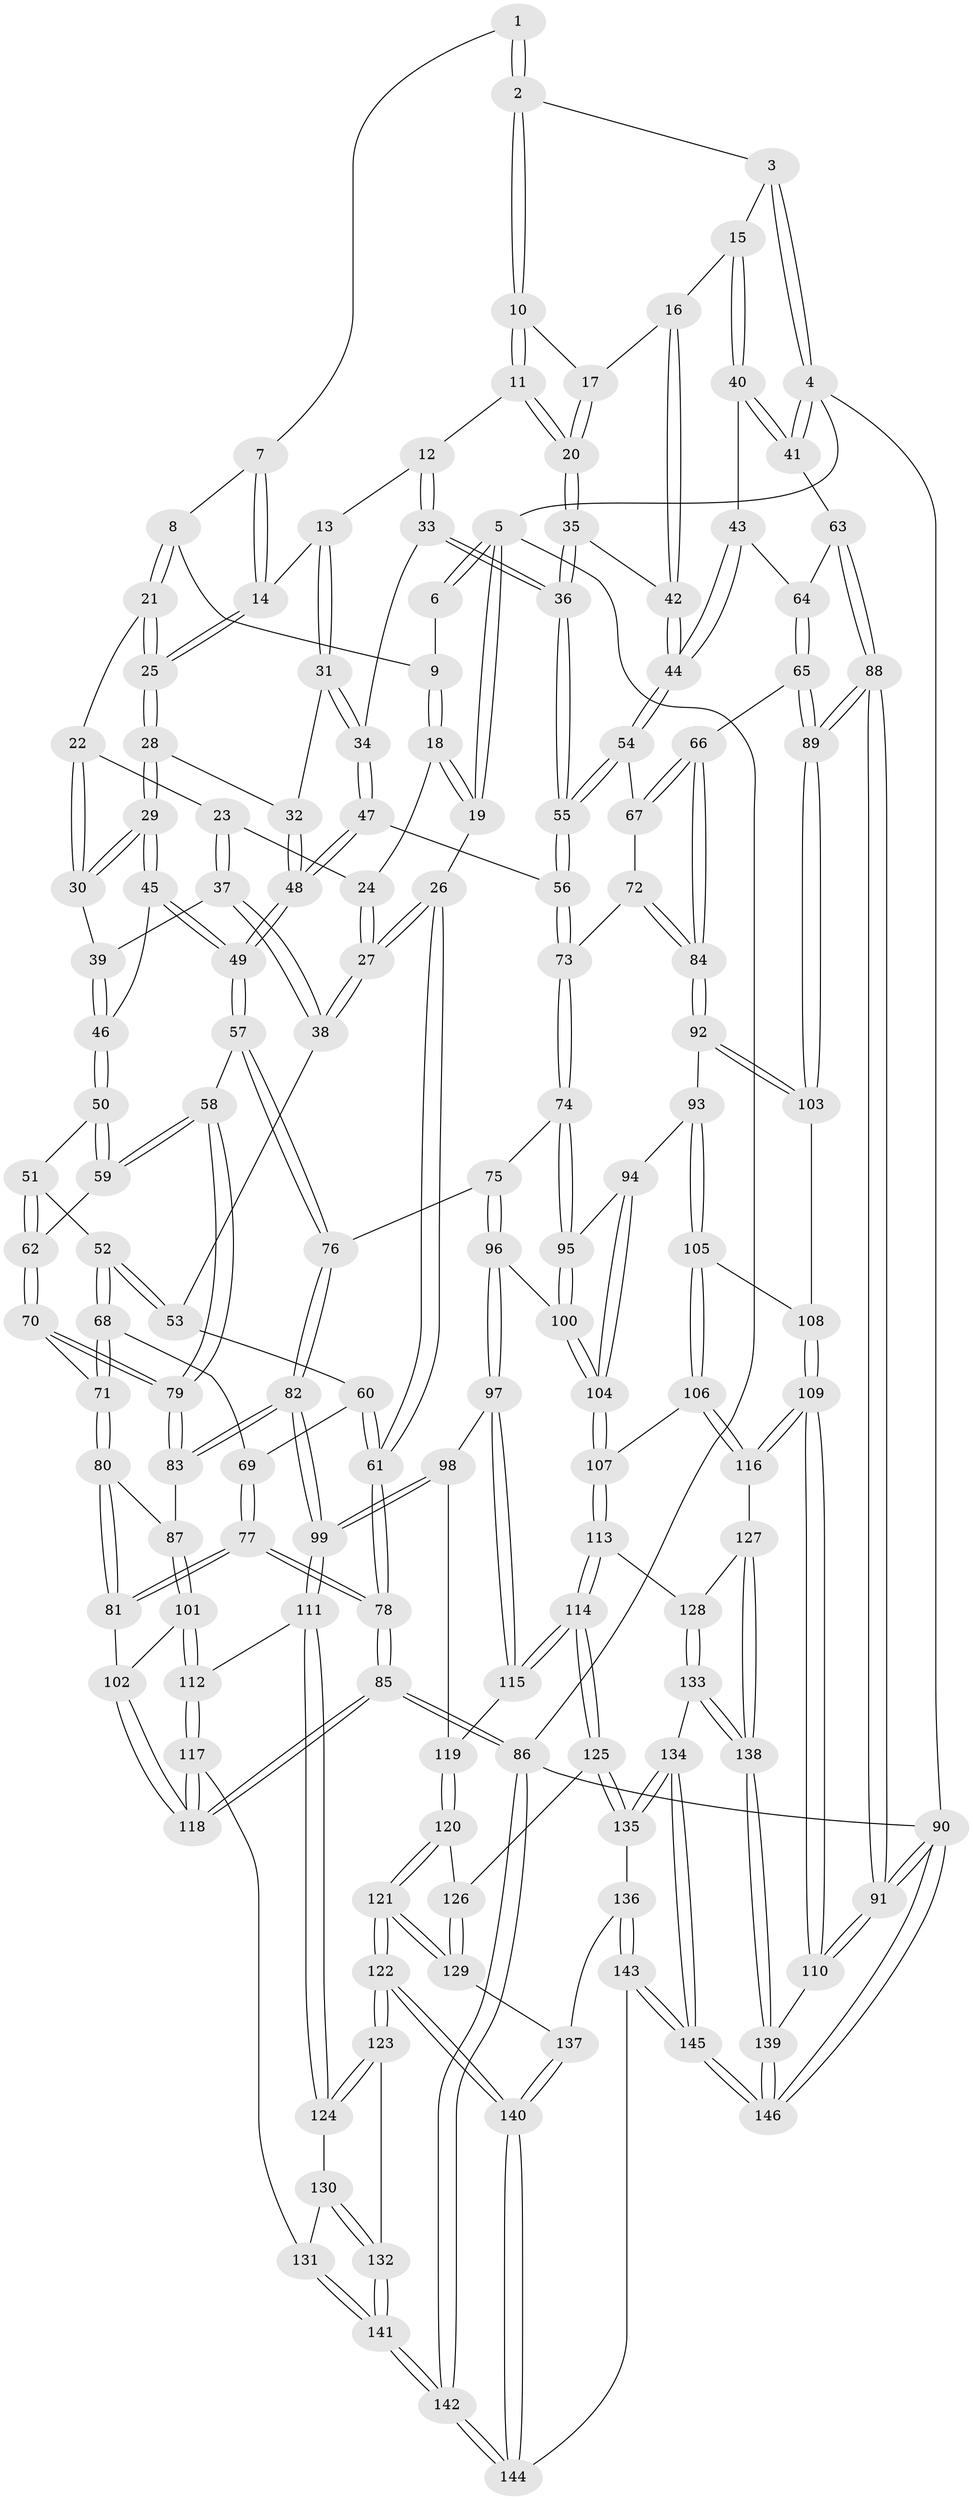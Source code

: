// Generated by graph-tools (version 1.1) at 2025/27/03/15/25 16:27:56]
// undirected, 146 vertices, 362 edges
graph export_dot {
graph [start="1"]
  node [color=gray90,style=filled];
  1 [pos="+0.520987720116155+0"];
  2 [pos="+0.6363929982097614+0"];
  3 [pos="+0.6559965730521802+0"];
  4 [pos="+1+0"];
  5 [pos="+0+0"];
  6 [pos="+0.17722195237030414+0"];
  7 [pos="+0.4885436540685848+0"];
  8 [pos="+0.3633021085424192+0.08207433614979896"];
  9 [pos="+0.1952858951363339+0.013120939609395685"];
  10 [pos="+0.641809154108226+0"];
  11 [pos="+0.5952470929766003+0.13967295095063811"];
  12 [pos="+0.5711242149712683+0.15460353182463477"];
  13 [pos="+0.5211773638237582+0.14780090239739796"];
  14 [pos="+0.493361864103646+0.12542716237242454"];
  15 [pos="+0.8600359384019258+0.12440118956225563"];
  16 [pos="+0.8330260692737692+0.14654859314851554"];
  17 [pos="+0.7193047735061613+0.11423841809574677"];
  18 [pos="+0.1712572156933617+0.07356852973912692"];
  19 [pos="+0+0"];
  20 [pos="+0.674623115123119+0.18775056826231667"];
  21 [pos="+0.36585345379935363+0.118316431506853"];
  22 [pos="+0.2900473337383723+0.1463653964526027"];
  23 [pos="+0.18244997655774953+0.13073734462489475"];
  24 [pos="+0.16766398314522138+0.08546579220237235"];
  25 [pos="+0.3889502453532625+0.1541168590240699"];
  26 [pos="+0+0.1624502592010309"];
  27 [pos="+0+0.1673269950042238"];
  28 [pos="+0.39147604695970706+0.21068102312970025"];
  29 [pos="+0.35229267813585535+0.24531734296987828"];
  30 [pos="+0.28998285010674396+0.21218732505177157"];
  31 [pos="+0.4715564664030111+0.23313115401643986"];
  32 [pos="+0.4139056040113389+0.2221946877306182"];
  33 [pos="+0.5621937974807183+0.2757846366973347"];
  34 [pos="+0.5291678242433754+0.2854191319431712"];
  35 [pos="+0.6956844331368109+0.24110430713877315"];
  36 [pos="+0.6315588746280886+0.2980725669484268"];
  37 [pos="+0.1769076013806225+0.20290310239470868"];
  38 [pos="+0.12776624661754868+0.27576966308294165"];
  39 [pos="+0.2277952193590547+0.21892882026973406"];
  40 [pos="+1+0.10907345492977777"];
  41 [pos="+1+0"];
  42 [pos="+0.7833268119469444+0.2533605651457421"];
  43 [pos="+0.8682510930920768+0.32726138934578136"];
  44 [pos="+0.8241215386474708+0.324029713745366"];
  45 [pos="+0.3320199589091302+0.2989311907987684"];
  46 [pos="+0.3029177042830688+0.3141058491340978"];
  47 [pos="+0.4781556112637591+0.3700968969862417"];
  48 [pos="+0.4519098373113919+0.39233009991780665"];
  49 [pos="+0.4503614331180012+0.3942745316707921"];
  50 [pos="+0.27795400362451855+0.3391944255519909"];
  51 [pos="+0.2379474088593214+0.34667307683671694"];
  52 [pos="+0.16793890358589997+0.33946872908316894"];
  53 [pos="+0.13412660855567263+0.294167378104979"];
  54 [pos="+0.79927433693311+0.3631717221288922"];
  55 [pos="+0.6504886307982986+0.3953673834507176"];
  56 [pos="+0.6487527373182626+0.39933941032135845"];
  57 [pos="+0.44470210242901953+0.42634673967224945"];
  58 [pos="+0.3561488021571426+0.4566883884551566"];
  59 [pos="+0.32881630569523+0.438139661766277"];
  60 [pos="+0.037710705279514825+0.38907147280952215"];
  61 [pos="+0+0.35444242092837525"];
  62 [pos="+0.25163514737484066+0.4477260229688435"];
  63 [pos="+1+0.2594351861794537"];
  64 [pos="+0.9004139834094714+0.3508639859947509"];
  65 [pos="+0.9662862443361869+0.4841990925803301"];
  66 [pos="+0.8475631308188797+0.536150981330361"];
  67 [pos="+0.8014730187871154+0.4117899930548785"];
  68 [pos="+0.14568864828232586+0.4515148347574981"];
  69 [pos="+0.07583800052323081+0.44299343860922874"];
  70 [pos="+0.22512302951641838+0.4709449781447269"];
  71 [pos="+0.1539754431352627+0.4687936203408111"];
  72 [pos="+0.7011105786615183+0.4798323825865031"];
  73 [pos="+0.6406135924672456+0.47856980633403334"];
  74 [pos="+0.628555988995466+0.49679687385366106"];
  75 [pos="+0.5406843249840847+0.5216973968738237"];
  76 [pos="+0.5088580359788821+0.514436396591316"];
  77 [pos="+0+0.5980099050906903"];
  78 [pos="+0+0.5994408191087014"];
  79 [pos="+0.3088690372339988+0.5665127457858525"];
  80 [pos="+0.1506353852147463+0.48763937564012905"];
  81 [pos="+0+0.6035762583461437"];
  82 [pos="+0.35731829358236933+0.6836540819494946"];
  83 [pos="+0.3080031812913981+0.5904815752314098"];
  84 [pos="+0.8474141031379201+0.536358258251744"];
  85 [pos="+0+1"];
  86 [pos="+0+1"];
  87 [pos="+0.1645382141384708+0.5675536698332426"];
  88 [pos="+1+0.5194884118866167"];
  89 [pos="+1+0.5181855201476492"];
  90 [pos="+1+1"];
  91 [pos="+1+0.8051435368635917"];
  92 [pos="+0.8471588214123795+0.5371582949372675"];
  93 [pos="+0.8411002990669367+0.5440385285416564"];
  94 [pos="+0.7453581594264251+0.590129776602009"];
  95 [pos="+0.6696525993457441+0.5630904002886316"];
  96 [pos="+0.5696170176469142+0.668990171221885"];
  97 [pos="+0.5476864227393442+0.6976499727018016"];
  98 [pos="+0.5029382919819227+0.7113812218773028"];
  99 [pos="+0.3574894443632242+0.7069772804740795"];
  100 [pos="+0.6444794186084462+0.6588924670489363"];
  101 [pos="+0.1122640190233778+0.637330454413421"];
  102 [pos="+0.04693282469836127+0.6449294401126529"];
  103 [pos="+0.9122346593966671+0.632001224969235"];
  104 [pos="+0.7348616554216024+0.733054652360443"];
  105 [pos="+0.8199166356890752+0.689639700911784"];
  106 [pos="+0.806206160040803+0.7213599631865638"];
  107 [pos="+0.7370116306257635+0.7372159324075955"];
  108 [pos="+0.9141163667285509+0.6444598109009895"];
  109 [pos="+1+0.7999373934637829"];
  110 [pos="+1+0.8052923454400195"];
  111 [pos="+0.3356810578485192+0.7456844668409016"];
  112 [pos="+0.2518164295727625+0.7612453077821465"];
  113 [pos="+0.7210469534346593+0.7727085472617686"];
  114 [pos="+0.683498829618948+0.8199807216293198"];
  115 [pos="+0.6048017063620529+0.7659244665669033"];
  116 [pos="+0.985471120784647+0.8017257117456598"];
  117 [pos="+0.14205954859372785+0.8531790231532226"];
  118 [pos="+0.10767096928892554+0.8626513172039986"];
  119 [pos="+0.5343399206804172+0.8061997701711804"];
  120 [pos="+0.5320913912045601+0.8261877544657011"];
  121 [pos="+0.4262737271034528+0.8788444520319322"];
  122 [pos="+0.4116830221663022+0.8814267696581138"];
  123 [pos="+0.4056449206686214+0.8759219903651636"];
  124 [pos="+0.3391999506729831+0.7539172944571589"];
  125 [pos="+0.6824984020595805+0.8246040497470614"];
  126 [pos="+0.5826452323393129+0.8492369850199938"];
  127 [pos="+0.8968836938277985+0.8569190736220141"];
  128 [pos="+0.8639345893152018+0.8644254645686872"];
  129 [pos="+0.5532510278619609+0.9035987386063276"];
  130 [pos="+0.2685018097866237+0.9137919803202839"];
  131 [pos="+0.20689017824932338+0.9228544137864633"];
  132 [pos="+0.2962851606641745+0.9570485686893944"];
  133 [pos="+0.7982819339295913+0.9115126506905823"];
  134 [pos="+0.7613655467911952+0.9231969680310131"];
  135 [pos="+0.6903282117010062+0.8608089128570126"];
  136 [pos="+0.6551869470425745+0.9137362377011639"];
  137 [pos="+0.5666890813085294+0.9293071738399384"];
  138 [pos="+0.8746542511990856+0.9741283108179112"];
  139 [pos="+0.8873277694491808+1"];
  140 [pos="+0.49196547572033805+1"];
  141 [pos="+0.2557660735517437+1"];
  142 [pos="+0.2406707128188845+1"];
  143 [pos="+0.6066844463259756+1"];
  144 [pos="+0.4930594652284286+1"];
  145 [pos="+0.7750645592709722+1"];
  146 [pos="+0.8517322922785159+1"];
  1 -- 2;
  1 -- 2;
  1 -- 7;
  2 -- 3;
  2 -- 10;
  2 -- 10;
  3 -- 4;
  3 -- 4;
  3 -- 15;
  4 -- 5;
  4 -- 41;
  4 -- 41;
  4 -- 90;
  5 -- 6;
  5 -- 6;
  5 -- 19;
  5 -- 19;
  5 -- 86;
  6 -- 9;
  7 -- 8;
  7 -- 14;
  7 -- 14;
  8 -- 9;
  8 -- 21;
  8 -- 21;
  9 -- 18;
  9 -- 18;
  10 -- 11;
  10 -- 11;
  10 -- 17;
  11 -- 12;
  11 -- 20;
  11 -- 20;
  12 -- 13;
  12 -- 33;
  12 -- 33;
  13 -- 14;
  13 -- 31;
  13 -- 31;
  14 -- 25;
  14 -- 25;
  15 -- 16;
  15 -- 40;
  15 -- 40;
  16 -- 17;
  16 -- 42;
  16 -- 42;
  17 -- 20;
  17 -- 20;
  18 -- 19;
  18 -- 19;
  18 -- 24;
  19 -- 26;
  20 -- 35;
  20 -- 35;
  21 -- 22;
  21 -- 25;
  21 -- 25;
  22 -- 23;
  22 -- 30;
  22 -- 30;
  23 -- 24;
  23 -- 37;
  23 -- 37;
  24 -- 27;
  24 -- 27;
  25 -- 28;
  25 -- 28;
  26 -- 27;
  26 -- 27;
  26 -- 61;
  26 -- 61;
  27 -- 38;
  27 -- 38;
  28 -- 29;
  28 -- 29;
  28 -- 32;
  29 -- 30;
  29 -- 30;
  29 -- 45;
  29 -- 45;
  30 -- 39;
  31 -- 32;
  31 -- 34;
  31 -- 34;
  32 -- 48;
  32 -- 48;
  33 -- 34;
  33 -- 36;
  33 -- 36;
  34 -- 47;
  34 -- 47;
  35 -- 36;
  35 -- 36;
  35 -- 42;
  36 -- 55;
  36 -- 55;
  37 -- 38;
  37 -- 38;
  37 -- 39;
  38 -- 53;
  39 -- 46;
  39 -- 46;
  40 -- 41;
  40 -- 41;
  40 -- 43;
  41 -- 63;
  42 -- 44;
  42 -- 44;
  43 -- 44;
  43 -- 44;
  43 -- 64;
  44 -- 54;
  44 -- 54;
  45 -- 46;
  45 -- 49;
  45 -- 49;
  46 -- 50;
  46 -- 50;
  47 -- 48;
  47 -- 48;
  47 -- 56;
  48 -- 49;
  48 -- 49;
  49 -- 57;
  49 -- 57;
  50 -- 51;
  50 -- 59;
  50 -- 59;
  51 -- 52;
  51 -- 62;
  51 -- 62;
  52 -- 53;
  52 -- 53;
  52 -- 68;
  52 -- 68;
  53 -- 60;
  54 -- 55;
  54 -- 55;
  54 -- 67;
  55 -- 56;
  55 -- 56;
  56 -- 73;
  56 -- 73;
  57 -- 58;
  57 -- 76;
  57 -- 76;
  58 -- 59;
  58 -- 59;
  58 -- 79;
  58 -- 79;
  59 -- 62;
  60 -- 61;
  60 -- 61;
  60 -- 69;
  61 -- 78;
  61 -- 78;
  62 -- 70;
  62 -- 70;
  63 -- 64;
  63 -- 88;
  63 -- 88;
  64 -- 65;
  64 -- 65;
  65 -- 66;
  65 -- 89;
  65 -- 89;
  66 -- 67;
  66 -- 67;
  66 -- 84;
  66 -- 84;
  67 -- 72;
  68 -- 69;
  68 -- 71;
  68 -- 71;
  69 -- 77;
  69 -- 77;
  70 -- 71;
  70 -- 79;
  70 -- 79;
  71 -- 80;
  71 -- 80;
  72 -- 73;
  72 -- 84;
  72 -- 84;
  73 -- 74;
  73 -- 74;
  74 -- 75;
  74 -- 95;
  74 -- 95;
  75 -- 76;
  75 -- 96;
  75 -- 96;
  76 -- 82;
  76 -- 82;
  77 -- 78;
  77 -- 78;
  77 -- 81;
  77 -- 81;
  78 -- 85;
  78 -- 85;
  79 -- 83;
  79 -- 83;
  80 -- 81;
  80 -- 81;
  80 -- 87;
  81 -- 102;
  82 -- 83;
  82 -- 83;
  82 -- 99;
  82 -- 99;
  83 -- 87;
  84 -- 92;
  84 -- 92;
  85 -- 86;
  85 -- 86;
  85 -- 118;
  85 -- 118;
  86 -- 142;
  86 -- 142;
  86 -- 90;
  87 -- 101;
  87 -- 101;
  88 -- 89;
  88 -- 89;
  88 -- 91;
  88 -- 91;
  89 -- 103;
  89 -- 103;
  90 -- 91;
  90 -- 91;
  90 -- 146;
  90 -- 146;
  91 -- 110;
  91 -- 110;
  92 -- 93;
  92 -- 103;
  92 -- 103;
  93 -- 94;
  93 -- 105;
  93 -- 105;
  94 -- 95;
  94 -- 104;
  94 -- 104;
  95 -- 100;
  95 -- 100;
  96 -- 97;
  96 -- 97;
  96 -- 100;
  97 -- 98;
  97 -- 115;
  97 -- 115;
  98 -- 99;
  98 -- 99;
  98 -- 119;
  99 -- 111;
  99 -- 111;
  100 -- 104;
  100 -- 104;
  101 -- 102;
  101 -- 112;
  101 -- 112;
  102 -- 118;
  102 -- 118;
  103 -- 108;
  104 -- 107;
  104 -- 107;
  105 -- 106;
  105 -- 106;
  105 -- 108;
  106 -- 107;
  106 -- 116;
  106 -- 116;
  107 -- 113;
  107 -- 113;
  108 -- 109;
  108 -- 109;
  109 -- 110;
  109 -- 110;
  109 -- 116;
  109 -- 116;
  110 -- 139;
  111 -- 112;
  111 -- 124;
  111 -- 124;
  112 -- 117;
  112 -- 117;
  113 -- 114;
  113 -- 114;
  113 -- 128;
  114 -- 115;
  114 -- 115;
  114 -- 125;
  114 -- 125;
  115 -- 119;
  116 -- 127;
  117 -- 118;
  117 -- 118;
  117 -- 131;
  119 -- 120;
  119 -- 120;
  120 -- 121;
  120 -- 121;
  120 -- 126;
  121 -- 122;
  121 -- 122;
  121 -- 129;
  121 -- 129;
  122 -- 123;
  122 -- 123;
  122 -- 140;
  122 -- 140;
  123 -- 124;
  123 -- 124;
  123 -- 132;
  124 -- 130;
  125 -- 126;
  125 -- 135;
  125 -- 135;
  126 -- 129;
  126 -- 129;
  127 -- 128;
  127 -- 138;
  127 -- 138;
  128 -- 133;
  128 -- 133;
  129 -- 137;
  130 -- 131;
  130 -- 132;
  130 -- 132;
  131 -- 141;
  131 -- 141;
  132 -- 141;
  132 -- 141;
  133 -- 134;
  133 -- 138;
  133 -- 138;
  134 -- 135;
  134 -- 135;
  134 -- 145;
  134 -- 145;
  135 -- 136;
  136 -- 137;
  136 -- 143;
  136 -- 143;
  137 -- 140;
  137 -- 140;
  138 -- 139;
  138 -- 139;
  139 -- 146;
  139 -- 146;
  140 -- 144;
  140 -- 144;
  141 -- 142;
  141 -- 142;
  142 -- 144;
  142 -- 144;
  143 -- 144;
  143 -- 145;
  143 -- 145;
  145 -- 146;
  145 -- 146;
}
